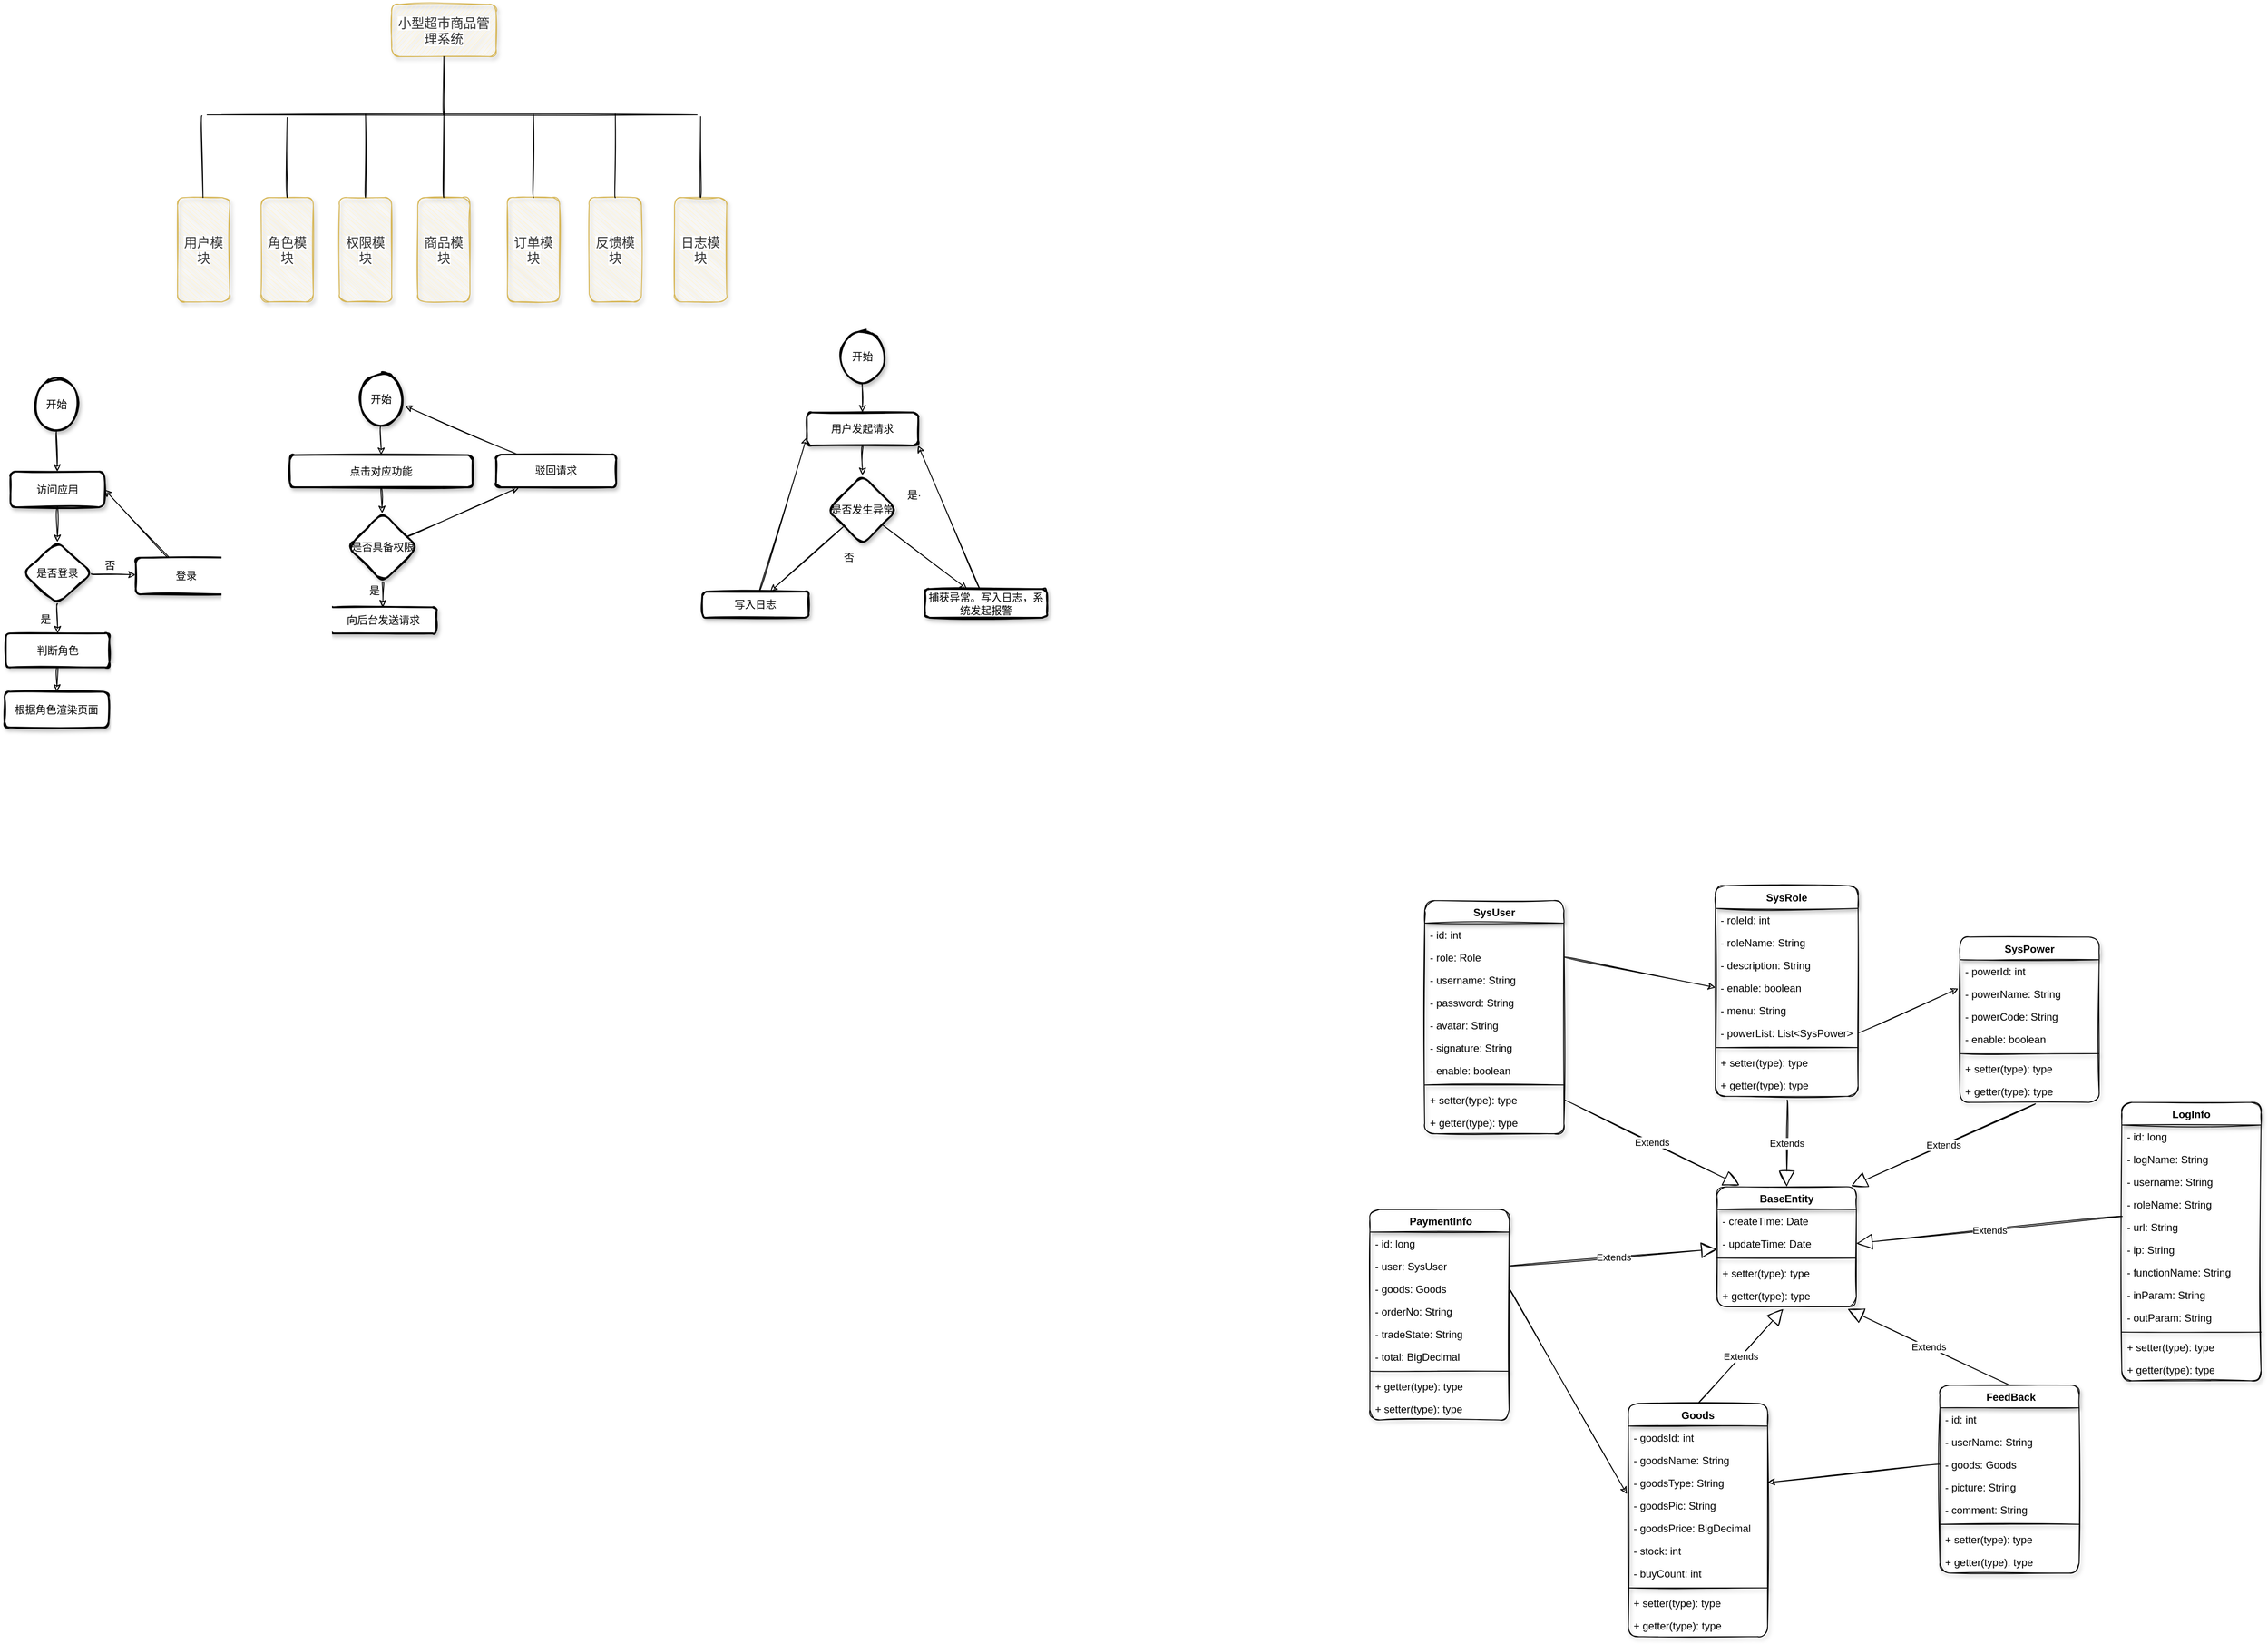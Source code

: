 <mxfile>
    <diagram id="yJpU3so0AzOAGscl_0dx" name="第 1 页">
        <mxGraphModel dx="1089" dy="1075" grid="0" gridSize="10" guides="1" tooltips="1" connect="1" arrows="1" fold="1" page="1" pageScale="1" pageWidth="4681" pageHeight="3300" background="#FFFFFF" math="0" shadow="0">
            <root>
                <mxCell id="0"/>
                <mxCell id="1" parent="0"/>
                <mxCell id="2" value="&lt;span style=&quot;color: rgb(51 , 51 , 51) ; font-family: &amp;#34;jetbrains mono&amp;#34; , &amp;#34;fira code&amp;#34; , &amp;#34;cascadia code&amp;#34; , &amp;#34;menlo&amp;#34; , &amp;#34;ubuntu mono&amp;#34; , &amp;#34;consolas&amp;#34; , &amp;#34;hyzhengyuan&amp;#34; ; font-size: 15px ; background-color: rgb(255 , 255 , 255)&quot;&gt;小型超市商品管理系统&lt;/span&gt;" style="rounded=1;whiteSpace=wrap;html=1;sketch=1;shadow=1;glass=0;fillColor=#fff2cc;strokeColor=#d6b656;" vertex="1" parent="1">
                    <mxGeometry x="502" y="170" width="120" height="60" as="geometry"/>
                </mxCell>
                <mxCell id="3" value="&lt;span style=&quot;color: rgb(51 , 51 , 51) ; font-family: &amp;#34;jetbrains mono&amp;#34; , &amp;#34;fira code&amp;#34; , &amp;#34;cascadia code&amp;#34; , &amp;#34;menlo&amp;#34; , &amp;#34;ubuntu mono&amp;#34; , &amp;#34;consolas&amp;#34; , &amp;#34;hyzhengyuan&amp;#34; ; font-size: 15px ; background-color: rgb(255 , 255 , 255)&quot;&gt;用户模块&lt;/span&gt;" style="rounded=1;whiteSpace=wrap;html=1;sketch=1;shadow=1;glass=0;fillColor=#fff2cc;strokeColor=#d6b656;direction=south;" vertex="1" parent="1">
                    <mxGeometry x="256" y="392" width="60" height="120" as="geometry"/>
                </mxCell>
                <mxCell id="4" value="&lt;span style=&quot;color: rgb(51 , 51 , 51) ; font-family: &amp;#34;jetbrains mono&amp;#34; , &amp;#34;fira code&amp;#34; , &amp;#34;cascadia code&amp;#34; , &amp;#34;menlo&amp;#34; , &amp;#34;ubuntu mono&amp;#34; , &amp;#34;consolas&amp;#34; , &amp;#34;hyzhengyuan&amp;#34; ; font-size: 15px ; background-color: rgb(255 , 255 , 255)&quot;&gt;角色模块&lt;/span&gt;" style="rounded=1;whiteSpace=wrap;html=1;sketch=1;shadow=1;glass=0;fillColor=#fff2cc;strokeColor=#d6b656;direction=south;" vertex="1" parent="1">
                    <mxGeometry x="352" y="392" width="60" height="120" as="geometry"/>
                </mxCell>
                <mxCell id="5" value="&lt;span style=&quot;color: rgb(51 , 51 , 51) ; font-family: &amp;#34;jetbrains mono&amp;#34; , &amp;#34;fira code&amp;#34; , &amp;#34;cascadia code&amp;#34; , &amp;#34;menlo&amp;#34; , &amp;#34;ubuntu mono&amp;#34; , &amp;#34;consolas&amp;#34; , &amp;#34;hyzhengyuan&amp;#34; ; font-size: 15px ; background-color: rgb(255 , 255 , 255)&quot;&gt;权限模块&lt;/span&gt;" style="rounded=1;whiteSpace=wrap;html=1;sketch=1;shadow=1;glass=0;fillColor=#fff2cc;strokeColor=#d6b656;direction=south;" vertex="1" parent="1">
                    <mxGeometry x="442" y="392" width="60" height="120" as="geometry"/>
                </mxCell>
                <mxCell id="6" value="&lt;span style=&quot;color: rgb(51 , 51 , 51) ; font-family: &amp;#34;jetbrains mono&amp;#34; , &amp;#34;fira code&amp;#34; , &amp;#34;cascadia code&amp;#34; , &amp;#34;menlo&amp;#34; , &amp;#34;ubuntu mono&amp;#34; , &amp;#34;consolas&amp;#34; , &amp;#34;hyzhengyuan&amp;#34; ; font-size: 15px ; background-color: rgb(255 , 255 , 255)&quot;&gt;商品模块&lt;/span&gt;" style="rounded=1;whiteSpace=wrap;html=1;sketch=1;shadow=1;glass=0;fillColor=#fff2cc;strokeColor=#d6b656;direction=south;" vertex="1" parent="1">
                    <mxGeometry x="532" y="392" width="60" height="120" as="geometry"/>
                </mxCell>
                <mxCell id="7" value="&lt;font color=&quot;#333333&quot; face=&quot;jetbrains mono, fira code, cascadia code, menlo, ubuntu mono, consolas, hyzhengyuan&quot;&gt;&lt;span style=&quot;font-size: 15px ; background-color: rgb(255 , 255 , 255)&quot;&gt;反馈模块&lt;/span&gt;&lt;/font&gt;" style="rounded=1;whiteSpace=wrap;html=1;sketch=1;shadow=1;glass=0;fillColor=#fff2cc;strokeColor=#d6b656;direction=south;" vertex="1" parent="1">
                    <mxGeometry x="729" y="392" width="60" height="120" as="geometry"/>
                </mxCell>
                <mxCell id="8" value="&lt;span style=&quot;color: rgb(51 , 51 , 51) ; font-family: &amp;#34;jetbrains mono&amp;#34; , &amp;#34;fira code&amp;#34; , &amp;#34;cascadia code&amp;#34; , &amp;#34;menlo&amp;#34; , &amp;#34;ubuntu mono&amp;#34; , &amp;#34;consolas&amp;#34; , &amp;#34;hyzhengyuan&amp;#34; ; font-size: 15px ; background-color: rgb(255 , 255 , 255)&quot;&gt;日志模块&lt;br&gt;&lt;/span&gt;" style="rounded=1;whiteSpace=wrap;html=1;sketch=1;shadow=1;glass=0;fillColor=#fff2cc;strokeColor=#d6b656;direction=south;" vertex="1" parent="1">
                    <mxGeometry x="827" y="392" width="60" height="120" as="geometry"/>
                </mxCell>
                <mxCell id="9" value="&lt;span style=&quot;color: rgb(51 , 51 , 51) ; font-family: &amp;#34;jetbrains mono&amp;#34; , &amp;#34;fira code&amp;#34; , &amp;#34;cascadia code&amp;#34; , &amp;#34;menlo&amp;#34; , &amp;#34;ubuntu mono&amp;#34; , &amp;#34;consolas&amp;#34; , &amp;#34;hyzhengyuan&amp;#34; ; font-size: 15px ; background-color: rgb(255 , 255 , 255)&quot;&gt;订单模块&lt;br&gt;&lt;/span&gt;" style="rounded=1;whiteSpace=wrap;html=1;sketch=1;shadow=1;glass=0;fillColor=#fff2cc;strokeColor=#d6b656;direction=south;" vertex="1" parent="1">
                    <mxGeometry x="635" y="392" width="60" height="120" as="geometry"/>
                </mxCell>
                <mxCell id="12" value="" style="endArrow=none;html=1;entryX=0.5;entryY=1;entryDx=0;entryDy=0;sketch=1;curved=1;" edge="1" parent="1" target="2">
                    <mxGeometry width="50" height="50" relative="1" as="geometry">
                        <mxPoint x="562" y="298" as="sourcePoint"/>
                        <mxPoint x="558" y="236" as="targetPoint"/>
                    </mxGeometry>
                </mxCell>
                <mxCell id="13" value="" style="endArrow=none;html=1;sketch=1;curved=1;" edge="1" parent="1">
                    <mxGeometry width="50" height="50" relative="1" as="geometry">
                        <mxPoint x="290" y="297" as="sourcePoint"/>
                        <mxPoint x="853" y="297" as="targetPoint"/>
                        <Array as="points">
                            <mxPoint x="567" y="297"/>
                        </Array>
                    </mxGeometry>
                </mxCell>
                <mxCell id="14" value="" style="endArrow=none;html=1;sketch=1;curved=1;" edge="1" parent="1" target="3">
                    <mxGeometry width="50" height="50" relative="1" as="geometry">
                        <mxPoint x="284" y="298" as="sourcePoint"/>
                        <mxPoint x="620" y="500" as="targetPoint"/>
                    </mxGeometry>
                </mxCell>
                <mxCell id="15" value="" style="endArrow=none;html=1;exitX=0;exitY=0.5;exitDx=0;exitDy=0;sketch=1;curved=1;" edge="1" parent="1" source="4">
                    <mxGeometry width="50" height="50" relative="1" as="geometry">
                        <mxPoint x="340" y="375" as="sourcePoint"/>
                        <mxPoint x="382" y="300" as="targetPoint"/>
                    </mxGeometry>
                </mxCell>
                <mxCell id="16" value="" style="endArrow=none;html=1;exitX=0;exitY=0.5;exitDx=0;exitDy=0;sketch=1;curved=1;" edge="1" parent="1" source="5">
                    <mxGeometry width="50" height="50" relative="1" as="geometry">
                        <mxPoint x="424" y="375" as="sourcePoint"/>
                        <mxPoint x="472" y="296" as="targetPoint"/>
                    </mxGeometry>
                </mxCell>
                <mxCell id="17" value="" style="endArrow=none;html=1;exitX=0;exitY=0.5;exitDx=0;exitDy=0;sketch=1;curved=1;" edge="1" parent="1" source="6">
                    <mxGeometry width="50" height="50" relative="1" as="geometry">
                        <mxPoint x="550" y="378" as="sourcePoint"/>
                        <mxPoint x="562" y="293" as="targetPoint"/>
                    </mxGeometry>
                </mxCell>
                <mxCell id="18" value="" style="endArrow=none;html=1;sketch=1;curved=1;" edge="1" parent="1" source="9">
                    <mxGeometry width="50" height="50" relative="1" as="geometry">
                        <mxPoint x="636" y="365" as="sourcePoint"/>
                        <mxPoint x="665" y="297" as="targetPoint"/>
                    </mxGeometry>
                </mxCell>
                <mxCell id="20" value="" style="endArrow=none;html=1;exitX=0;exitY=0.5;exitDx=0;exitDy=0;sketch=1;curved=1;" edge="1" parent="1" source="7">
                    <mxGeometry width="50" height="50" relative="1" as="geometry">
                        <mxPoint x="739" y="376" as="sourcePoint"/>
                        <mxPoint x="759" y="296" as="targetPoint"/>
                    </mxGeometry>
                </mxCell>
                <mxCell id="21" value="" style="endArrow=none;html=1;exitX=0;exitY=0.5;exitDx=0;exitDy=0;sketch=1;curved=1;" edge="1" parent="1" source="8">
                    <mxGeometry width="50" height="50" relative="1" as="geometry">
                        <mxPoint x="838" y="368" as="sourcePoint"/>
                        <mxPoint x="857" y="299" as="targetPoint"/>
                    </mxGeometry>
                </mxCell>
                <mxCell id="34" value="" style="edgeStyle=none;curved=1;sketch=1;html=1;" edge="1" parent="1" source="32" target="33">
                    <mxGeometry relative="1" as="geometry"/>
                </mxCell>
                <mxCell id="32" value="开始" style="strokeWidth=2;html=1;shape=mxgraph.flowchart.start_2;whiteSpace=wrap;rounded=1;shadow=1;glass=0;sketch=1;" vertex="1" parent="1">
                    <mxGeometry x="91" y="600" width="52" height="60" as="geometry"/>
                </mxCell>
                <mxCell id="36" value="" style="edgeStyle=none;curved=1;sketch=1;html=1;" edge="1" parent="1" source="33" target="35">
                    <mxGeometry relative="1" as="geometry"/>
                </mxCell>
                <mxCell id="33" value="访问应用" style="whiteSpace=wrap;html=1;strokeWidth=2;rounded=1;shadow=1;glass=0;sketch=1;" vertex="1" parent="1">
                    <mxGeometry x="64" y="707" width="108" height="41" as="geometry"/>
                </mxCell>
                <mxCell id="38" value="" style="edgeStyle=none;curved=1;sketch=1;html=1;" edge="1" parent="1" source="35" target="37">
                    <mxGeometry relative="1" as="geometry"/>
                </mxCell>
                <mxCell id="40" value="" style="edgeStyle=none;curved=1;sketch=1;html=1;" edge="1" parent="1" source="35" target="39">
                    <mxGeometry relative="1" as="geometry"/>
                </mxCell>
                <mxCell id="35" value="是否登录" style="rhombus;whiteSpace=wrap;html=1;strokeWidth=2;rounded=1;shadow=1;glass=0;sketch=1;" vertex="1" parent="1">
                    <mxGeometry x="78" y="788" width="80" height="71" as="geometry"/>
                </mxCell>
                <mxCell id="45" value="" style="edgeStyle=none;curved=1;sketch=1;html=1;" edge="1" parent="1" source="37" target="44">
                    <mxGeometry relative="1" as="geometry"/>
                </mxCell>
                <mxCell id="37" value="判断角色" style="whiteSpace=wrap;html=1;strokeWidth=2;rounded=1;shadow=1;glass=0;sketch=1;" vertex="1" parent="1">
                    <mxGeometry x="58.75" y="893" width="119" height="39" as="geometry"/>
                </mxCell>
                <mxCell id="41" style="edgeStyle=none;curved=1;sketch=1;html=1;entryX=1;entryY=0.5;entryDx=0;entryDy=0;" edge="1" parent="1" source="39" target="33">
                    <mxGeometry relative="1" as="geometry">
                        <mxPoint x="266" y="718.074" as="targetPoint"/>
                    </mxGeometry>
                </mxCell>
                <mxCell id="39" value="登录" style="whiteSpace=wrap;html=1;strokeWidth=2;rounded=1;shadow=1;glass=0;sketch=1;" vertex="1" parent="1">
                    <mxGeometry x="208" y="806" width="116" height="42" as="geometry"/>
                </mxCell>
                <mxCell id="42" value="是" style="text;html=1;align=center;verticalAlign=middle;resizable=0;points=[];autosize=1;strokeColor=none;fillColor=none;" vertex="1" parent="1">
                    <mxGeometry x="93" y="868" width="22" height="18" as="geometry"/>
                </mxCell>
                <mxCell id="43" value="否" style="text;html=1;align=center;verticalAlign=middle;resizable=0;points=[];autosize=1;strokeColor=none;fillColor=none;" vertex="1" parent="1">
                    <mxGeometry x="167" y="806" width="22" height="18" as="geometry"/>
                </mxCell>
                <mxCell id="44" value="根据角色渲染页面" style="whiteSpace=wrap;html=1;strokeWidth=2;rounded=1;shadow=1;glass=0;sketch=1;" vertex="1" parent="1">
                    <mxGeometry x="57.25" y="960" width="119.5" height="41" as="geometry"/>
                </mxCell>
                <mxCell id="54" value="" style="edgeStyle=none;curved=1;sketch=1;html=1;" edge="1" parent="1" source="52" target="53">
                    <mxGeometry relative="1" as="geometry"/>
                </mxCell>
                <mxCell id="52" value="开始" style="strokeWidth=2;html=1;shape=mxgraph.flowchart.start_2;whiteSpace=wrap;rounded=1;shadow=1;glass=0;sketch=1;" vertex="1" parent="1">
                    <mxGeometry x="464" y="594" width="52" height="60" as="geometry"/>
                </mxCell>
                <mxCell id="56" value="" style="edgeStyle=none;curved=1;sketch=1;html=1;" edge="1" parent="1" source="53" target="55">
                    <mxGeometry relative="1" as="geometry"/>
                </mxCell>
                <mxCell id="53" value="点击对应功能" style="whiteSpace=wrap;html=1;strokeWidth=2;rounded=1;shadow=1;glass=0;sketch=1;" vertex="1" parent="1">
                    <mxGeometry x="385" y="688" width="210" height="37" as="geometry"/>
                </mxCell>
                <mxCell id="58" value="" style="edgeStyle=none;curved=1;sketch=1;html=1;" edge="1" parent="1" source="55" target="57">
                    <mxGeometry relative="1" as="geometry"/>
                </mxCell>
                <mxCell id="62" value="" style="edgeStyle=none;curved=1;sketch=1;html=1;" edge="1" parent="1" source="55" target="61">
                    <mxGeometry relative="1" as="geometry"/>
                </mxCell>
                <mxCell id="55" value="是否具备权限" style="rhombus;whiteSpace=wrap;html=1;strokeWidth=2;rounded=1;shadow=1;glass=0;sketch=1;" vertex="1" parent="1">
                    <mxGeometry x="452" y="754" width="80" height="80" as="geometry"/>
                </mxCell>
                <mxCell id="57" value="向后台发送请求" style="whiteSpace=wrap;html=1;strokeWidth=2;rounded=1;shadow=1;glass=0;sketch=1;" vertex="1" parent="1">
                    <mxGeometry x="430.5" y="863" width="123" height="30" as="geometry"/>
                </mxCell>
                <mxCell id="59" value="是" style="text;html=1;align=center;verticalAlign=middle;resizable=0;points=[];autosize=1;strokeColor=none;fillColor=none;" vertex="1" parent="1">
                    <mxGeometry x="471" y="835" width="22" height="18" as="geometry"/>
                </mxCell>
                <mxCell id="63" style="edgeStyle=none;curved=1;sketch=1;html=1;entryX=1.029;entryY=0.625;entryDx=0;entryDy=0;entryPerimeter=0;" edge="1" parent="1" source="61" target="52">
                    <mxGeometry relative="1" as="geometry"/>
                </mxCell>
                <mxCell id="61" value="驳回请求" style="whiteSpace=wrap;html=1;strokeWidth=2;rounded=1;shadow=1;glass=0;sketch=1;" vertex="1" parent="1">
                    <mxGeometry x="622" y="687.5" width="138" height="37.5" as="geometry"/>
                </mxCell>
                <mxCell id="66" value="" style="edgeStyle=none;curved=1;sketch=1;html=1;" edge="1" parent="1" source="64" target="65">
                    <mxGeometry relative="1" as="geometry"/>
                </mxCell>
                <mxCell id="64" value="开始" style="strokeWidth=2;html=1;shape=mxgraph.flowchart.start_2;whiteSpace=wrap;rounded=1;shadow=1;glass=0;sketch=1;" vertex="1" parent="1">
                    <mxGeometry x="1017" y="545" width="52" height="60" as="geometry"/>
                </mxCell>
                <mxCell id="68" value="" style="edgeStyle=none;curved=1;sketch=1;html=1;" edge="1" parent="1" source="65" target="67">
                    <mxGeometry relative="1" as="geometry"/>
                </mxCell>
                <mxCell id="65" value="用户发起请求" style="whiteSpace=wrap;html=1;strokeWidth=2;rounded=1;shadow=1;glass=0;sketch=1;" vertex="1" parent="1">
                    <mxGeometry x="979" y="639" width="128" height="38" as="geometry"/>
                </mxCell>
                <mxCell id="70" value="" style="edgeStyle=none;curved=1;sketch=1;html=1;" edge="1" parent="1" source="67" target="69">
                    <mxGeometry relative="1" as="geometry"/>
                </mxCell>
                <mxCell id="74" value="" style="edgeStyle=none;curved=1;sketch=1;html=1;" edge="1" parent="1" source="67" target="73">
                    <mxGeometry relative="1" as="geometry"/>
                </mxCell>
                <mxCell id="67" value="是否发生异常" style="rhombus;whiteSpace=wrap;html=1;strokeWidth=2;rounded=1;shadow=1;glass=0;sketch=1;" vertex="1" parent="1">
                    <mxGeometry x="1003" y="711" width="80" height="80" as="geometry"/>
                </mxCell>
                <mxCell id="78" style="edgeStyle=none;curved=1;sketch=1;html=1;entryX=0;entryY=0.75;entryDx=0;entryDy=0;" edge="1" parent="1" source="69" target="65">
                    <mxGeometry relative="1" as="geometry">
                        <mxPoint x="911.0" y="751.87" as="targetPoint"/>
                    </mxGeometry>
                </mxCell>
                <mxCell id="69" value="写入日志" style="whiteSpace=wrap;html=1;strokeWidth=2;rounded=1;shadow=1;glass=0;sketch=1;" vertex="1" parent="1">
                    <mxGeometry x="859" y="845" width="122" height="30" as="geometry"/>
                </mxCell>
                <mxCell id="79" style="edgeStyle=none;curved=1;sketch=1;html=1;entryX=1;entryY=1;entryDx=0;entryDy=0;" edge="1" parent="1" source="73" target="65">
                    <mxGeometry relative="1" as="geometry"/>
                </mxCell>
                <mxCell id="73" value="捕获异常。写入日志，系统发起报警" style="whiteSpace=wrap;html=1;strokeWidth=2;rounded=1;shadow=1;glass=0;sketch=1;" vertex="1" parent="1">
                    <mxGeometry x="1115" y="842" width="140" height="33" as="geometry"/>
                </mxCell>
                <mxCell id="75" value="否" style="text;html=1;align=center;verticalAlign=middle;resizable=0;points=[];autosize=1;strokeColor=none;fillColor=none;" vertex="1" parent="1">
                    <mxGeometry x="1016" y="797" width="22" height="18" as="geometry"/>
                </mxCell>
                <mxCell id="77" value="是·" style="text;html=1;align=center;verticalAlign=middle;resizable=0;points=[];autosize=1;strokeColor=none;fillColor=none;" vertex="1" parent="1">
                    <mxGeometry x="1089" y="725" width="26" height="18" as="geometry"/>
                </mxCell>
                <mxCell id="80" value="SysUser" style="swimlane;fontStyle=1;align=center;verticalAlign=top;childLayout=stackLayout;horizontal=1;startSize=26;horizontalStack=0;resizeParent=1;resizeParentMax=0;resizeLast=0;collapsible=1;marginBottom=0;rounded=1;shadow=1;glass=0;sketch=1;" vertex="1" parent="1">
                    <mxGeometry x="1689" y="1200" width="160" height="268" as="geometry"/>
                </mxCell>
                <mxCell id="81" value="- id: int" style="text;strokeColor=none;fillColor=none;align=left;verticalAlign=top;spacingLeft=4;spacingRight=4;overflow=hidden;rotatable=0;points=[[0,0.5],[1,0.5]];portConstraint=eastwest;rounded=1;shadow=1;glass=0;sketch=1;" vertex="1" parent="80">
                    <mxGeometry y="26" width="160" height="26" as="geometry"/>
                </mxCell>
                <mxCell id="125" value="- role: Role" style="text;strokeColor=none;fillColor=none;align=left;verticalAlign=top;spacingLeft=4;spacingRight=4;overflow=hidden;rotatable=0;points=[[0,0.5],[1,0.5]];portConstraint=eastwest;rounded=1;shadow=1;glass=0;sketch=1;" vertex="1" parent="80">
                    <mxGeometry y="52" width="160" height="26" as="geometry"/>
                </mxCell>
                <mxCell id="120" value="- username: String" style="text;strokeColor=none;fillColor=none;align=left;verticalAlign=top;spacingLeft=4;spacingRight=4;overflow=hidden;rotatable=0;points=[[0,0.5],[1,0.5]];portConstraint=eastwest;rounded=1;shadow=1;glass=0;sketch=1;" vertex="1" parent="80">
                    <mxGeometry y="78" width="160" height="26" as="geometry"/>
                </mxCell>
                <mxCell id="118" value="- password: String" style="text;strokeColor=none;fillColor=none;align=left;verticalAlign=top;spacingLeft=4;spacingRight=4;overflow=hidden;rotatable=0;points=[[0,0.5],[1,0.5]];portConstraint=eastwest;rounded=1;shadow=1;glass=0;sketch=1;" vertex="1" parent="80">
                    <mxGeometry y="104" width="160" height="26" as="geometry"/>
                </mxCell>
                <mxCell id="119" value="- avatar: String" style="text;strokeColor=none;fillColor=none;align=left;verticalAlign=top;spacingLeft=4;spacingRight=4;overflow=hidden;rotatable=0;points=[[0,0.5],[1,0.5]];portConstraint=eastwest;rounded=1;shadow=1;glass=0;sketch=1;" vertex="1" parent="80">
                    <mxGeometry y="130" width="160" height="26" as="geometry"/>
                </mxCell>
                <mxCell id="117" value="- signature: String" style="text;strokeColor=none;fillColor=none;align=left;verticalAlign=top;spacingLeft=4;spacingRight=4;overflow=hidden;rotatable=0;points=[[0,0.5],[1,0.5]];portConstraint=eastwest;rounded=1;shadow=1;glass=0;sketch=1;" vertex="1" parent="80">
                    <mxGeometry y="156" width="160" height="26" as="geometry"/>
                </mxCell>
                <mxCell id="123" value="- enable: boolean" style="text;strokeColor=none;fillColor=none;align=left;verticalAlign=top;spacingLeft=4;spacingRight=4;overflow=hidden;rotatable=0;points=[[0,0.5],[1,0.5]];portConstraint=eastwest;rounded=1;shadow=1;glass=0;sketch=1;" vertex="1" parent="80">
                    <mxGeometry y="182" width="160" height="26" as="geometry"/>
                </mxCell>
                <mxCell id="82" value="" style="line;strokeWidth=1;fillColor=none;align=left;verticalAlign=middle;spacingTop=-1;spacingLeft=3;spacingRight=3;rotatable=0;labelPosition=right;points=[];portConstraint=eastwest;rounded=1;shadow=1;glass=0;sketch=1;" vertex="1" parent="80">
                    <mxGeometry y="208" width="160" height="8" as="geometry"/>
                </mxCell>
                <mxCell id="126" value="+ setter(type): type" style="text;strokeColor=none;fillColor=none;align=left;verticalAlign=top;spacingLeft=4;spacingRight=4;overflow=hidden;rotatable=0;points=[[0,0.5],[1,0.5]];portConstraint=eastwest;rounded=1;shadow=1;glass=0;sketch=1;" vertex="1" parent="80">
                    <mxGeometry y="216" width="160" height="26" as="geometry"/>
                </mxCell>
                <mxCell id="83" value="+ getter(type): type" style="text;strokeColor=none;fillColor=none;align=left;verticalAlign=top;spacingLeft=4;spacingRight=4;overflow=hidden;rotatable=0;points=[[0,0.5],[1,0.5]];portConstraint=eastwest;rounded=1;shadow=1;glass=0;sketch=1;" vertex="1" parent="80">
                    <mxGeometry y="242" width="160" height="26" as="geometry"/>
                </mxCell>
                <mxCell id="84" value="SysRole&#10;" style="swimlane;fontStyle=1;align=center;verticalAlign=top;childLayout=stackLayout;horizontal=1;startSize=26;horizontalStack=0;resizeParent=1;resizeParentMax=0;resizeLast=0;collapsible=1;marginBottom=0;rounded=1;shadow=1;glass=0;sketch=1;" vertex="1" parent="1">
                    <mxGeometry x="2023" y="1183" width="164" height="242" as="geometry"/>
                </mxCell>
                <mxCell id="85" value="- roleId: int" style="text;strokeColor=none;fillColor=none;align=left;verticalAlign=top;spacingLeft=4;spacingRight=4;overflow=hidden;rotatable=0;points=[[0,0.5],[1,0.5]];portConstraint=eastwest;rounded=1;shadow=1;glass=0;sketch=1;" vertex="1" parent="84">
                    <mxGeometry y="26" width="164" height="26" as="geometry"/>
                </mxCell>
                <mxCell id="127" value="- roleName: String" style="text;strokeColor=none;fillColor=none;align=left;verticalAlign=top;spacingLeft=4;spacingRight=4;overflow=hidden;rotatable=0;points=[[0,0.5],[1,0.5]];portConstraint=eastwest;rounded=1;shadow=1;glass=0;sketch=1;" vertex="1" parent="84">
                    <mxGeometry y="52" width="164" height="26" as="geometry"/>
                </mxCell>
                <mxCell id="128" value="- description: String" style="text;strokeColor=none;fillColor=none;align=left;verticalAlign=top;spacingLeft=4;spacingRight=4;overflow=hidden;rotatable=0;points=[[0,0.5],[1,0.5]];portConstraint=eastwest;rounded=1;shadow=1;glass=0;sketch=1;" vertex="1" parent="84">
                    <mxGeometry y="78" width="164" height="26" as="geometry"/>
                </mxCell>
                <mxCell id="131" value="- enable: boolean" style="text;strokeColor=none;fillColor=none;align=left;verticalAlign=top;spacingLeft=4;spacingRight=4;overflow=hidden;rotatable=0;points=[[0,0.5],[1,0.5]];portConstraint=eastwest;rounded=1;shadow=1;glass=0;sketch=1;" vertex="1" parent="84">
                    <mxGeometry y="104" width="164" height="26" as="geometry"/>
                </mxCell>
                <mxCell id="192" value="- menu: String" style="text;strokeColor=none;fillColor=none;align=left;verticalAlign=top;spacingLeft=4;spacingRight=4;overflow=hidden;rotatable=0;points=[[0,0.5],[1,0.5]];portConstraint=eastwest;rounded=1;shadow=1;glass=0;sketch=1;" vertex="1" parent="84">
                    <mxGeometry y="130" width="164" height="26" as="geometry"/>
                </mxCell>
                <mxCell id="191" value="- powerList: List&lt;SysPower&gt;" style="text;strokeColor=none;fillColor=none;align=left;verticalAlign=top;spacingLeft=4;spacingRight=4;overflow=hidden;rotatable=0;points=[[0,0.5],[1,0.5]];portConstraint=eastwest;rounded=1;shadow=1;glass=0;sketch=1;" vertex="1" parent="84">
                    <mxGeometry y="156" width="164" height="26" as="geometry"/>
                </mxCell>
                <mxCell id="86" value="" style="line;strokeWidth=1;fillColor=none;align=left;verticalAlign=middle;spacingTop=-1;spacingLeft=3;spacingRight=3;rotatable=0;labelPosition=right;points=[];portConstraint=eastwest;rounded=1;shadow=1;glass=0;sketch=1;" vertex="1" parent="84">
                    <mxGeometry y="182" width="164" height="8" as="geometry"/>
                </mxCell>
                <mxCell id="132" value="+ setter(type): type" style="text;strokeColor=none;fillColor=none;align=left;verticalAlign=top;spacingLeft=4;spacingRight=4;overflow=hidden;rotatable=0;points=[[0,0.5],[1,0.5]];portConstraint=eastwest;rounded=1;shadow=1;glass=0;sketch=1;" vertex="1" parent="84">
                    <mxGeometry y="190" width="164" height="26" as="geometry"/>
                </mxCell>
                <mxCell id="87" value="+ getter(type): type" style="text;strokeColor=none;fillColor=none;align=left;verticalAlign=top;spacingLeft=4;spacingRight=4;overflow=hidden;rotatable=0;points=[[0,0.5],[1,0.5]];portConstraint=eastwest;rounded=1;shadow=1;glass=0;sketch=1;" vertex="1" parent="84">
                    <mxGeometry y="216" width="164" height="26" as="geometry"/>
                </mxCell>
                <mxCell id="88" value="SysPower" style="swimlane;fontStyle=1;align=center;verticalAlign=top;childLayout=stackLayout;horizontal=1;startSize=26;horizontalStack=0;resizeParent=1;resizeParentMax=0;resizeLast=0;collapsible=1;marginBottom=0;rounded=1;shadow=1;glass=0;sketch=1;" vertex="1" parent="1">
                    <mxGeometry x="2304" y="1242" width="160" height="190" as="geometry"/>
                </mxCell>
                <mxCell id="89" value="- powerId: int" style="text;strokeColor=none;fillColor=none;align=left;verticalAlign=top;spacingLeft=4;spacingRight=4;overflow=hidden;rotatable=0;points=[[0,0.5],[1,0.5]];portConstraint=eastwest;rounded=1;shadow=1;glass=0;sketch=1;" vertex="1" parent="88">
                    <mxGeometry y="26" width="160" height="26" as="geometry"/>
                </mxCell>
                <mxCell id="137" value="- powerName: String" style="text;strokeColor=none;fillColor=none;align=left;verticalAlign=top;spacingLeft=4;spacingRight=4;overflow=hidden;rotatable=0;points=[[0,0.5],[1,0.5]];portConstraint=eastwest;rounded=1;shadow=1;glass=0;sketch=1;" vertex="1" parent="88">
                    <mxGeometry y="52" width="160" height="26" as="geometry"/>
                </mxCell>
                <mxCell id="136" value="- powerCode: String" style="text;strokeColor=none;fillColor=none;align=left;verticalAlign=top;spacingLeft=4;spacingRight=4;overflow=hidden;rotatable=0;points=[[0,0.5],[1,0.5]];portConstraint=eastwest;rounded=1;shadow=1;glass=0;sketch=1;" vertex="1" parent="88">
                    <mxGeometry y="78" width="160" height="26" as="geometry"/>
                </mxCell>
                <mxCell id="135" value="- enable: boolean" style="text;strokeColor=none;fillColor=none;align=left;verticalAlign=top;spacingLeft=4;spacingRight=4;overflow=hidden;rotatable=0;points=[[0,0.5],[1,0.5]];portConstraint=eastwest;rounded=1;shadow=1;glass=0;sketch=1;" vertex="1" parent="88">
                    <mxGeometry y="104" width="160" height="26" as="geometry"/>
                </mxCell>
                <mxCell id="90" value="" style="line;strokeWidth=1;fillColor=none;align=left;verticalAlign=middle;spacingTop=-1;spacingLeft=3;spacingRight=3;rotatable=0;labelPosition=right;points=[];portConstraint=eastwest;rounded=1;shadow=1;glass=0;sketch=1;" vertex="1" parent="88">
                    <mxGeometry y="130" width="160" height="8" as="geometry"/>
                </mxCell>
                <mxCell id="139" value="+ setter(type): type" style="text;strokeColor=none;fillColor=none;align=left;verticalAlign=top;spacingLeft=4;spacingRight=4;overflow=hidden;rotatable=0;points=[[0,0.5],[1,0.5]];portConstraint=eastwest;rounded=1;shadow=1;glass=0;sketch=1;" vertex="1" parent="88">
                    <mxGeometry y="138" width="160" height="26" as="geometry"/>
                </mxCell>
                <mxCell id="91" value="+ getter(type): type" style="text;strokeColor=none;fillColor=none;align=left;verticalAlign=top;spacingLeft=4;spacingRight=4;overflow=hidden;rotatable=0;points=[[0,0.5],[1,0.5]];portConstraint=eastwest;rounded=1;shadow=1;glass=0;sketch=1;" vertex="1" parent="88">
                    <mxGeometry y="164" width="160" height="26" as="geometry"/>
                </mxCell>
                <mxCell id="92" value=" PaymentInfo" style="swimlane;fontStyle=1;align=center;verticalAlign=top;childLayout=stackLayout;horizontal=1;startSize=26;horizontalStack=0;resizeParent=1;resizeParentMax=0;resizeLast=0;collapsible=1;marginBottom=0;rounded=1;shadow=1;glass=0;sketch=1;" vertex="1" parent="1">
                    <mxGeometry x="1626" y="1555" width="160" height="242" as="geometry"/>
                </mxCell>
                <mxCell id="217" value="- id: long" style="text;strokeColor=none;fillColor=none;align=left;verticalAlign=top;spacingLeft=4;spacingRight=4;overflow=hidden;rotatable=0;points=[[0,0.5],[1,0.5]];portConstraint=eastwest;rounded=1;shadow=1;glass=0;sketch=1;" vertex="1" parent="92">
                    <mxGeometry y="26" width="160" height="26" as="geometry"/>
                </mxCell>
                <mxCell id="93" value="- user: SysUser" style="text;strokeColor=none;fillColor=none;align=left;verticalAlign=top;spacingLeft=4;spacingRight=4;overflow=hidden;rotatable=0;points=[[0,0.5],[1,0.5]];portConstraint=eastwest;rounded=1;shadow=1;glass=0;sketch=1;" vertex="1" parent="92">
                    <mxGeometry y="52" width="160" height="26" as="geometry"/>
                </mxCell>
                <mxCell id="185" value="- goods: Goods" style="text;strokeColor=none;fillColor=none;align=left;verticalAlign=top;spacingLeft=4;spacingRight=4;overflow=hidden;rotatable=0;points=[[0,0.5],[1,0.5]];portConstraint=eastwest;rounded=1;shadow=1;glass=0;sketch=1;" vertex="1" parent="92">
                    <mxGeometry y="78" width="160" height="26" as="geometry"/>
                </mxCell>
                <mxCell id="186" value="- orderNo: String" style="text;strokeColor=none;fillColor=none;align=left;verticalAlign=top;spacingLeft=4;spacingRight=4;overflow=hidden;rotatable=0;points=[[0,0.5],[1,0.5]];portConstraint=eastwest;rounded=1;shadow=1;glass=0;sketch=1;" vertex="1" parent="92">
                    <mxGeometry y="104" width="160" height="26" as="geometry"/>
                </mxCell>
                <mxCell id="187" value="- tradeState: String" style="text;strokeColor=none;fillColor=none;align=left;verticalAlign=top;spacingLeft=4;spacingRight=4;overflow=hidden;rotatable=0;points=[[0,0.5],[1,0.5]];portConstraint=eastwest;rounded=1;shadow=1;glass=0;sketch=1;" vertex="1" parent="92">
                    <mxGeometry y="130" width="160" height="26" as="geometry"/>
                </mxCell>
                <mxCell id="183" value="- total: BigDecimal" style="text;strokeColor=none;fillColor=none;align=left;verticalAlign=top;spacingLeft=4;spacingRight=4;overflow=hidden;rotatable=0;points=[[0,0.5],[1,0.5]];portConstraint=eastwest;rounded=1;shadow=1;glass=0;sketch=1;" vertex="1" parent="92">
                    <mxGeometry y="156" width="160" height="26" as="geometry"/>
                </mxCell>
                <mxCell id="94" value="" style="line;strokeWidth=1;fillColor=none;align=left;verticalAlign=middle;spacingTop=-1;spacingLeft=3;spacingRight=3;rotatable=0;labelPosition=right;points=[];portConstraint=eastwest;rounded=1;shadow=1;glass=0;sketch=1;" vertex="1" parent="92">
                    <mxGeometry y="182" width="160" height="8" as="geometry"/>
                </mxCell>
                <mxCell id="189" value="+ getter(type): type" style="text;strokeColor=none;fillColor=none;align=left;verticalAlign=top;spacingLeft=4;spacingRight=4;overflow=hidden;rotatable=0;points=[[0,0.5],[1,0.5]];portConstraint=eastwest;rounded=1;shadow=1;glass=0;sketch=1;" vertex="1" parent="92">
                    <mxGeometry y="190" width="160" height="26" as="geometry"/>
                </mxCell>
                <mxCell id="95" value="+ setter(type): type" style="text;strokeColor=none;fillColor=none;align=left;verticalAlign=top;spacingLeft=4;spacingRight=4;overflow=hidden;rotatable=0;points=[[0,0.5],[1,0.5]];portConstraint=eastwest;rounded=1;shadow=1;glass=0;sketch=1;" vertex="1" parent="92">
                    <mxGeometry y="216" width="160" height="26" as="geometry"/>
                </mxCell>
                <mxCell id="104" value="LogInfo" style="swimlane;fontStyle=1;align=center;verticalAlign=top;childLayout=stackLayout;horizontal=1;startSize=26;horizontalStack=0;resizeParent=1;resizeParentMax=0;resizeLast=0;collapsible=1;marginBottom=0;rounded=1;shadow=1;glass=0;sketch=1;" vertex="1" parent="1">
                    <mxGeometry x="2490" y="1432" width="160" height="320" as="geometry"/>
                </mxCell>
                <mxCell id="105" value="- id: long" style="text;strokeColor=none;fillColor=none;align=left;verticalAlign=top;spacingLeft=4;spacingRight=4;overflow=hidden;rotatable=0;points=[[0,0.5],[1,0.5]];portConstraint=eastwest;rounded=1;shadow=1;glass=0;sketch=1;" vertex="1" parent="104">
                    <mxGeometry y="26" width="160" height="26" as="geometry"/>
                </mxCell>
                <mxCell id="150" value="- logName: String" style="text;strokeColor=none;fillColor=none;align=left;verticalAlign=top;spacingLeft=4;spacingRight=4;overflow=hidden;rotatable=0;points=[[0,0.5],[1,0.5]];portConstraint=eastwest;rounded=1;shadow=1;glass=0;sketch=1;" vertex="1" parent="104">
                    <mxGeometry y="52" width="160" height="26" as="geometry"/>
                </mxCell>
                <mxCell id="146" value="- username: String" style="text;strokeColor=none;fillColor=none;align=left;verticalAlign=top;spacingLeft=4;spacingRight=4;overflow=hidden;rotatable=0;points=[[0,0.5],[1,0.5]];portConstraint=eastwest;rounded=1;shadow=1;glass=0;sketch=1;" vertex="1" parent="104">
                    <mxGeometry y="78" width="160" height="26" as="geometry"/>
                </mxCell>
                <mxCell id="145" value="- roleName: String" style="text;strokeColor=none;fillColor=none;align=left;verticalAlign=top;spacingLeft=4;spacingRight=4;overflow=hidden;rotatable=0;points=[[0,0.5],[1,0.5]];portConstraint=eastwest;rounded=1;shadow=1;glass=0;sketch=1;" vertex="1" parent="104">
                    <mxGeometry y="104" width="160" height="26" as="geometry"/>
                </mxCell>
                <mxCell id="141" value="- url: String" style="text;strokeColor=none;fillColor=none;align=left;verticalAlign=top;spacingLeft=4;spacingRight=4;overflow=hidden;rotatable=0;points=[[0,0.5],[1,0.5]];portConstraint=eastwest;rounded=1;shadow=1;glass=0;sketch=1;" vertex="1" parent="104">
                    <mxGeometry y="130" width="160" height="26" as="geometry"/>
                </mxCell>
                <mxCell id="149" value="- ip: String" style="text;strokeColor=none;fillColor=none;align=left;verticalAlign=top;spacingLeft=4;spacingRight=4;overflow=hidden;rotatable=0;points=[[0,0.5],[1,0.5]];portConstraint=eastwest;rounded=1;shadow=1;glass=0;sketch=1;" vertex="1" parent="104">
                    <mxGeometry y="156" width="160" height="26" as="geometry"/>
                </mxCell>
                <mxCell id="144" value="- functionName: String" style="text;strokeColor=none;fillColor=none;align=left;verticalAlign=top;spacingLeft=4;spacingRight=4;overflow=hidden;rotatable=0;points=[[0,0.5],[1,0.5]];portConstraint=eastwest;rounded=1;shadow=1;glass=0;sketch=1;" vertex="1" parent="104">
                    <mxGeometry y="182" width="160" height="26" as="geometry"/>
                </mxCell>
                <mxCell id="143" value="- inParam: String" style="text;strokeColor=none;fillColor=none;align=left;verticalAlign=top;spacingLeft=4;spacingRight=4;overflow=hidden;rotatable=0;points=[[0,0.5],[1,0.5]];portConstraint=eastwest;rounded=1;shadow=1;glass=0;sketch=1;" vertex="1" parent="104">
                    <mxGeometry y="208" width="160" height="26" as="geometry"/>
                </mxCell>
                <mxCell id="142" value="- outParam: String" style="text;strokeColor=none;fillColor=none;align=left;verticalAlign=top;spacingLeft=4;spacingRight=4;overflow=hidden;rotatable=0;points=[[0,0.5],[1,0.5]];portConstraint=eastwest;rounded=1;shadow=1;glass=0;sketch=1;" vertex="1" parent="104">
                    <mxGeometry y="234" width="160" height="26" as="geometry"/>
                </mxCell>
                <mxCell id="106" value="" style="line;strokeWidth=1;fillColor=none;align=left;verticalAlign=middle;spacingTop=-1;spacingLeft=3;spacingRight=3;rotatable=0;labelPosition=right;points=[];portConstraint=eastwest;rounded=1;shadow=1;glass=0;sketch=1;" vertex="1" parent="104">
                    <mxGeometry y="260" width="160" height="8" as="geometry"/>
                </mxCell>
                <mxCell id="152" value="+ setter(type): type" style="text;strokeColor=none;fillColor=none;align=left;verticalAlign=top;spacingLeft=4;spacingRight=4;overflow=hidden;rotatable=0;points=[[0,0.5],[1,0.5]];portConstraint=eastwest;rounded=1;shadow=1;glass=0;sketch=1;" vertex="1" parent="104">
                    <mxGeometry y="268" width="160" height="26" as="geometry"/>
                </mxCell>
                <mxCell id="107" value="+ getter(type): type" style="text;strokeColor=none;fillColor=none;align=left;verticalAlign=top;spacingLeft=4;spacingRight=4;overflow=hidden;rotatable=0;points=[[0,0.5],[1,0.5]];portConstraint=eastwest;rounded=1;shadow=1;glass=0;sketch=1;" vertex="1" parent="104">
                    <mxGeometry y="294" width="160" height="26" as="geometry"/>
                </mxCell>
                <mxCell id="108" value="Goods" style="swimlane;fontStyle=1;align=center;verticalAlign=top;childLayout=stackLayout;horizontal=1;startSize=26;horizontalStack=0;resizeParent=1;resizeParentMax=0;resizeLast=0;collapsible=1;marginBottom=0;rounded=1;shadow=1;glass=0;sketch=1;" vertex="1" parent="1">
                    <mxGeometry x="1923" y="1778" width="160" height="268" as="geometry"/>
                </mxCell>
                <mxCell id="109" value="- goodsId: int" style="text;strokeColor=none;fillColor=none;align=left;verticalAlign=top;spacingLeft=4;spacingRight=4;overflow=hidden;rotatable=0;points=[[0,0.5],[1,0.5]];portConstraint=eastwest;rounded=1;shadow=1;glass=0;sketch=1;" vertex="1" parent="108">
                    <mxGeometry y="26" width="160" height="26" as="geometry"/>
                </mxCell>
                <mxCell id="154" value="- goodsName: String" style="text;strokeColor=none;fillColor=none;align=left;verticalAlign=top;spacingLeft=4;spacingRight=4;overflow=hidden;rotatable=0;points=[[0,0.5],[1,0.5]];portConstraint=eastwest;rounded=1;shadow=1;glass=0;sketch=1;" vertex="1" parent="108">
                    <mxGeometry y="52" width="160" height="26" as="geometry"/>
                </mxCell>
                <mxCell id="155" value="- goodsType: String" style="text;strokeColor=none;fillColor=none;align=left;verticalAlign=top;spacingLeft=4;spacingRight=4;overflow=hidden;rotatable=0;points=[[0,0.5],[1,0.5]];portConstraint=eastwest;rounded=1;shadow=1;glass=0;sketch=1;" vertex="1" parent="108">
                    <mxGeometry y="78" width="160" height="26" as="geometry"/>
                </mxCell>
                <mxCell id="158" value="- goodsPic: String" style="text;strokeColor=none;fillColor=none;align=left;verticalAlign=top;spacingLeft=4;spacingRight=4;overflow=hidden;rotatable=0;points=[[0,0.5],[1,0.5]];portConstraint=eastwest;rounded=1;shadow=1;glass=0;sketch=1;" vertex="1" parent="108">
                    <mxGeometry y="104" width="160" height="26" as="geometry"/>
                </mxCell>
                <mxCell id="159" value="- goodsPrice: BigDecimal" style="text;strokeColor=none;fillColor=none;align=left;verticalAlign=top;spacingLeft=4;spacingRight=4;overflow=hidden;rotatable=0;points=[[0,0.5],[1,0.5]];portConstraint=eastwest;rounded=1;shadow=1;glass=0;sketch=1;" vertex="1" parent="108">
                    <mxGeometry y="130" width="160" height="26" as="geometry"/>
                </mxCell>
                <mxCell id="160" value="- stock: int" style="text;strokeColor=none;fillColor=none;align=left;verticalAlign=top;spacingLeft=4;spacingRight=4;overflow=hidden;rotatable=0;points=[[0,0.5],[1,0.5]];portConstraint=eastwest;rounded=1;shadow=1;glass=0;sketch=1;" vertex="1" parent="108">
                    <mxGeometry y="156" width="160" height="26" as="geometry"/>
                </mxCell>
                <mxCell id="161" value="- buyCount: int" style="text;strokeColor=none;fillColor=none;align=left;verticalAlign=top;spacingLeft=4;spacingRight=4;overflow=hidden;rotatable=0;points=[[0,0.5],[1,0.5]];portConstraint=eastwest;rounded=1;shadow=1;glass=0;sketch=1;" vertex="1" parent="108">
                    <mxGeometry y="182" width="160" height="26" as="geometry"/>
                </mxCell>
                <mxCell id="110" value="" style="line;strokeWidth=1;fillColor=none;align=left;verticalAlign=middle;spacingTop=-1;spacingLeft=3;spacingRight=3;rotatable=0;labelPosition=right;points=[];portConstraint=eastwest;rounded=1;shadow=1;glass=0;sketch=1;" vertex="1" parent="108">
                    <mxGeometry y="208" width="160" height="8" as="geometry"/>
                </mxCell>
                <mxCell id="162" value="+ setter(type): type" style="text;strokeColor=none;fillColor=none;align=left;verticalAlign=top;spacingLeft=4;spacingRight=4;overflow=hidden;rotatable=0;points=[[0,0.5],[1,0.5]];portConstraint=eastwest;rounded=1;shadow=1;glass=0;sketch=1;" vertex="1" parent="108">
                    <mxGeometry y="216" width="160" height="26" as="geometry"/>
                </mxCell>
                <mxCell id="111" value="+ getter(type): type" style="text;strokeColor=none;fillColor=none;align=left;verticalAlign=top;spacingLeft=4;spacingRight=4;overflow=hidden;rotatable=0;points=[[0,0.5],[1,0.5]];portConstraint=eastwest;rounded=1;shadow=1;glass=0;sketch=1;" vertex="1" parent="108">
                    <mxGeometry y="242" width="160" height="26" as="geometry"/>
                </mxCell>
                <mxCell id="112" value=" FeedBack" style="swimlane;fontStyle=1;align=center;verticalAlign=top;childLayout=stackLayout;horizontal=1;startSize=26;horizontalStack=0;resizeParent=1;resizeParentMax=0;resizeLast=0;collapsible=1;marginBottom=0;rounded=1;shadow=1;glass=0;sketch=1;" vertex="1" parent="1">
                    <mxGeometry x="2281" y="1757" width="160" height="216" as="geometry"/>
                </mxCell>
                <mxCell id="153" value="- id: int" style="text;strokeColor=none;fillColor=none;align=left;verticalAlign=top;spacingLeft=4;spacingRight=4;overflow=hidden;rotatable=0;points=[[0,0.5],[1,0.5]];portConstraint=eastwest;rounded=1;shadow=1;glass=0;sketch=1;" vertex="1" parent="112">
                    <mxGeometry y="26" width="160" height="26" as="geometry"/>
                </mxCell>
                <mxCell id="113" value="- userName: String" style="text;strokeColor=none;fillColor=none;align=left;verticalAlign=top;spacingLeft=4;spacingRight=4;overflow=hidden;rotatable=0;points=[[0,0.5],[1,0.5]];portConstraint=eastwest;rounded=1;shadow=1;glass=0;sketch=1;" vertex="1" parent="112">
                    <mxGeometry y="52" width="160" height="26" as="geometry"/>
                </mxCell>
                <mxCell id="163" value="- goods: Goods" style="text;strokeColor=none;fillColor=none;align=left;verticalAlign=top;spacingLeft=4;spacingRight=4;overflow=hidden;rotatable=0;points=[[0,0.5],[1,0.5]];portConstraint=eastwest;rounded=1;shadow=1;glass=0;sketch=1;" vertex="1" parent="112">
                    <mxGeometry y="78" width="160" height="26" as="geometry"/>
                </mxCell>
                <mxCell id="165" value="- picture: String" style="text;strokeColor=none;fillColor=none;align=left;verticalAlign=top;spacingLeft=4;spacingRight=4;overflow=hidden;rotatable=0;points=[[0,0.5],[1,0.5]];portConstraint=eastwest;rounded=1;shadow=1;glass=0;sketch=1;" vertex="1" parent="112">
                    <mxGeometry y="104" width="160" height="26" as="geometry"/>
                </mxCell>
                <mxCell id="164" value="- comment: String" style="text;strokeColor=none;fillColor=none;align=left;verticalAlign=top;spacingLeft=4;spacingRight=4;overflow=hidden;rotatable=0;points=[[0,0.5],[1,0.5]];portConstraint=eastwest;rounded=1;shadow=1;glass=0;sketch=1;" vertex="1" parent="112">
                    <mxGeometry y="130" width="160" height="26" as="geometry"/>
                </mxCell>
                <mxCell id="114" value="" style="line;strokeWidth=1;fillColor=none;align=left;verticalAlign=middle;spacingTop=-1;spacingLeft=3;spacingRight=3;rotatable=0;labelPosition=right;points=[];portConstraint=eastwest;rounded=1;shadow=1;glass=0;sketch=1;" vertex="1" parent="112">
                    <mxGeometry y="156" width="160" height="8" as="geometry"/>
                </mxCell>
                <mxCell id="115" value="+ setter(type): type" style="text;strokeColor=none;fillColor=none;align=left;verticalAlign=top;spacingLeft=4;spacingRight=4;overflow=hidden;rotatable=0;points=[[0,0.5],[1,0.5]];portConstraint=eastwest;rounded=1;shadow=1;glass=0;sketch=1;" vertex="1" parent="112">
                    <mxGeometry y="164" width="160" height="26" as="geometry"/>
                </mxCell>
                <mxCell id="190" value="+ getter(type): type" style="text;strokeColor=none;fillColor=none;align=left;verticalAlign=top;spacingLeft=4;spacingRight=4;overflow=hidden;rotatable=0;points=[[0,0.5],[1,0.5]];portConstraint=eastwest;rounded=1;shadow=1;glass=0;sketch=1;" vertex="1" parent="112">
                    <mxGeometry y="190" width="160" height="26" as="geometry"/>
                </mxCell>
                <mxCell id="168" value="BaseEntity" style="swimlane;fontStyle=1;align=center;verticalAlign=top;childLayout=stackLayout;horizontal=1;startSize=26;horizontalStack=0;resizeParent=1;resizeParentMax=0;resizeLast=0;collapsible=1;marginBottom=0;rounded=1;shadow=1;glass=0;sketch=1;" vertex="1" parent="1">
                    <mxGeometry x="2025" y="1529" width="160" height="138" as="geometry"/>
                </mxCell>
                <mxCell id="178" value="- createTime: Date" style="text;strokeColor=none;fillColor=none;align=left;verticalAlign=top;spacingLeft=4;spacingRight=4;overflow=hidden;rotatable=0;points=[[0,0.5],[1,0.5]];portConstraint=eastwest;rounded=1;shadow=1;glass=0;sketch=1;" vertex="1" parent="168">
                    <mxGeometry y="26" width="160" height="26" as="geometry"/>
                </mxCell>
                <mxCell id="179" value="- updateTime: Date" style="text;strokeColor=none;fillColor=none;align=left;verticalAlign=top;spacingLeft=4;spacingRight=4;overflow=hidden;rotatable=0;points=[[0,0.5],[1,0.5]];portConstraint=eastwest;rounded=1;shadow=1;glass=0;sketch=1;" vertex="1" parent="168">
                    <mxGeometry y="52" width="160" height="26" as="geometry"/>
                </mxCell>
                <mxCell id="180" value="" style="line;strokeWidth=1;fillColor=none;align=left;verticalAlign=middle;spacingTop=-1;spacingLeft=3;spacingRight=3;rotatable=0;labelPosition=right;points=[];portConstraint=eastwest;rounded=1;shadow=1;glass=0;sketch=1;" vertex="1" parent="168">
                    <mxGeometry y="78" width="160" height="8" as="geometry"/>
                </mxCell>
                <mxCell id="181" value="+ setter(type): type" style="text;strokeColor=none;fillColor=none;align=left;verticalAlign=top;spacingLeft=4;spacingRight=4;overflow=hidden;rotatable=0;points=[[0,0.5],[1,0.5]];portConstraint=eastwest;rounded=1;shadow=1;glass=0;sketch=1;" vertex="1" parent="168">
                    <mxGeometry y="86" width="160" height="26" as="geometry"/>
                </mxCell>
                <mxCell id="182" value="+ getter(type): type" style="text;strokeColor=none;fillColor=none;align=left;verticalAlign=top;spacingLeft=4;spacingRight=4;overflow=hidden;rotatable=0;points=[[0,0.5],[1,0.5]];portConstraint=eastwest;rounded=1;shadow=1;glass=0;sketch=1;" vertex="1" parent="168">
                    <mxGeometry y="112" width="160" height="26" as="geometry"/>
                </mxCell>
                <mxCell id="195" style="edgeStyle=none;curved=1;sketch=1;html=1;exitX=1;exitY=0.5;exitDx=0;exitDy=0;entryX=0;entryY=0.5;entryDx=0;entryDy=0;" edge="1" parent="1" source="125" target="131">
                    <mxGeometry relative="1" as="geometry"/>
                </mxCell>
                <mxCell id="201" style="edgeStyle=none;curved=1;sketch=1;html=1;exitX=1;exitY=0.5;exitDx=0;exitDy=0;entryX=-0.012;entryY=0.274;entryDx=0;entryDy=0;entryPerimeter=0;" edge="1" parent="1" source="191" target="137">
                    <mxGeometry relative="1" as="geometry"/>
                </mxCell>
                <mxCell id="206" style="edgeStyle=none;curved=1;sketch=1;html=1;exitX=1;exitY=0.5;exitDx=0;exitDy=0;entryX=-0.01;entryY=0.009;entryDx=0;entryDy=0;entryPerimeter=0;" edge="1" parent="1" source="185" target="158">
                    <mxGeometry relative="1" as="geometry"/>
                </mxCell>
                <mxCell id="207" style="edgeStyle=none;curved=1;sketch=1;html=1;exitX=0;exitY=0.5;exitDx=0;exitDy=0;entryX=1;entryY=0.5;entryDx=0;entryDy=0;" edge="1" parent="1" source="163" target="155">
                    <mxGeometry relative="1" as="geometry"/>
                </mxCell>
                <mxCell id="208" value="Extends" style="endArrow=block;endSize=16;endFill=0;html=1;sketch=1;curved=1;exitX=1;exitY=0.5;exitDx=0;exitDy=0;entryX=0.161;entryY=-0.012;entryDx=0;entryDy=0;entryPerimeter=0;" edge="1" parent="1" source="126" target="168">
                    <mxGeometry width="160" relative="1" as="geometry">
                        <mxPoint x="1885" y="1469" as="sourcePoint"/>
                        <mxPoint x="2045" y="1469" as="targetPoint"/>
                    </mxGeometry>
                </mxCell>
                <mxCell id="209" value="Extends" style="endArrow=block;endSize=16;endFill=0;html=1;sketch=1;curved=1;exitX=0.503;exitY=1.17;exitDx=0;exitDy=0;exitPerimeter=0;entryX=0.5;entryY=0;entryDx=0;entryDy=0;" edge="1" parent="1" source="87" target="168">
                    <mxGeometry width="160" relative="1" as="geometry">
                        <mxPoint x="2121" y="1463" as="sourcePoint"/>
                        <mxPoint x="2281" y="1463" as="targetPoint"/>
                    </mxGeometry>
                </mxCell>
                <mxCell id="211" value="Extends" style="endArrow=block;endSize=16;endFill=0;html=1;sketch=1;curved=1;exitX=0.542;exitY=1.063;exitDx=0;exitDy=0;exitPerimeter=0;entryX=0.963;entryY=-0.005;entryDx=0;entryDy=0;entryPerimeter=0;" edge="1" parent="1" source="91" target="168">
                    <mxGeometry width="160" relative="1" as="geometry">
                        <mxPoint x="2186" y="1493" as="sourcePoint"/>
                        <mxPoint x="2346" y="1493" as="targetPoint"/>
                    </mxGeometry>
                </mxCell>
                <mxCell id="212" value="Extends" style="endArrow=block;endSize=16;endFill=0;html=1;sketch=1;curved=1;entryX=1;entryY=0.5;entryDx=0;entryDy=0;exitX=0.004;exitY=0.043;exitDx=0;exitDy=0;exitPerimeter=0;" edge="1" parent="1" source="141" target="179">
                    <mxGeometry width="160" relative="1" as="geometry">
                        <mxPoint x="2306" y="1578" as="sourcePoint"/>
                        <mxPoint x="2466" y="1578" as="targetPoint"/>
                    </mxGeometry>
                </mxCell>
                <mxCell id="213" value="Extends" style="endArrow=block;endSize=16;endFill=0;html=1;sketch=1;curved=1;exitX=0.5;exitY=0;exitDx=0;exitDy=0;entryX=0.937;entryY=1.093;entryDx=0;entryDy=0;entryPerimeter=0;" edge="1" parent="1" source="112" target="182">
                    <mxGeometry width="160" relative="1" as="geometry">
                        <mxPoint x="2220" y="1685" as="sourcePoint"/>
                        <mxPoint x="2380" y="1685" as="targetPoint"/>
                    </mxGeometry>
                </mxCell>
                <mxCell id="214" value="Extends" style="endArrow=block;endSize=16;endFill=0;html=1;sketch=1;curved=1;exitX=0.5;exitY=0;exitDx=0;exitDy=0;entryX=0.476;entryY=1.093;entryDx=0;entryDy=0;entryPerimeter=0;" edge="1" parent="1" source="108" target="182">
                    <mxGeometry width="160" relative="1" as="geometry">
                        <mxPoint x="2081" y="1754" as="sourcePoint"/>
                        <mxPoint x="2241" y="1754" as="targetPoint"/>
                    </mxGeometry>
                </mxCell>
                <mxCell id="215" value="Extends" style="endArrow=block;endSize=16;endFill=0;html=1;sketch=1;curved=1;exitX=1;exitY=0.5;exitDx=0;exitDy=0;" edge="1" parent="1" source="93" target="179">
                    <mxGeometry width="160" relative="1" as="geometry">
                        <mxPoint x="1804" y="1555" as="sourcePoint"/>
                        <mxPoint x="1964" y="1555" as="targetPoint"/>
                    </mxGeometry>
                </mxCell>
            </root>
        </mxGraphModel>
    </diagram>
</mxfile>